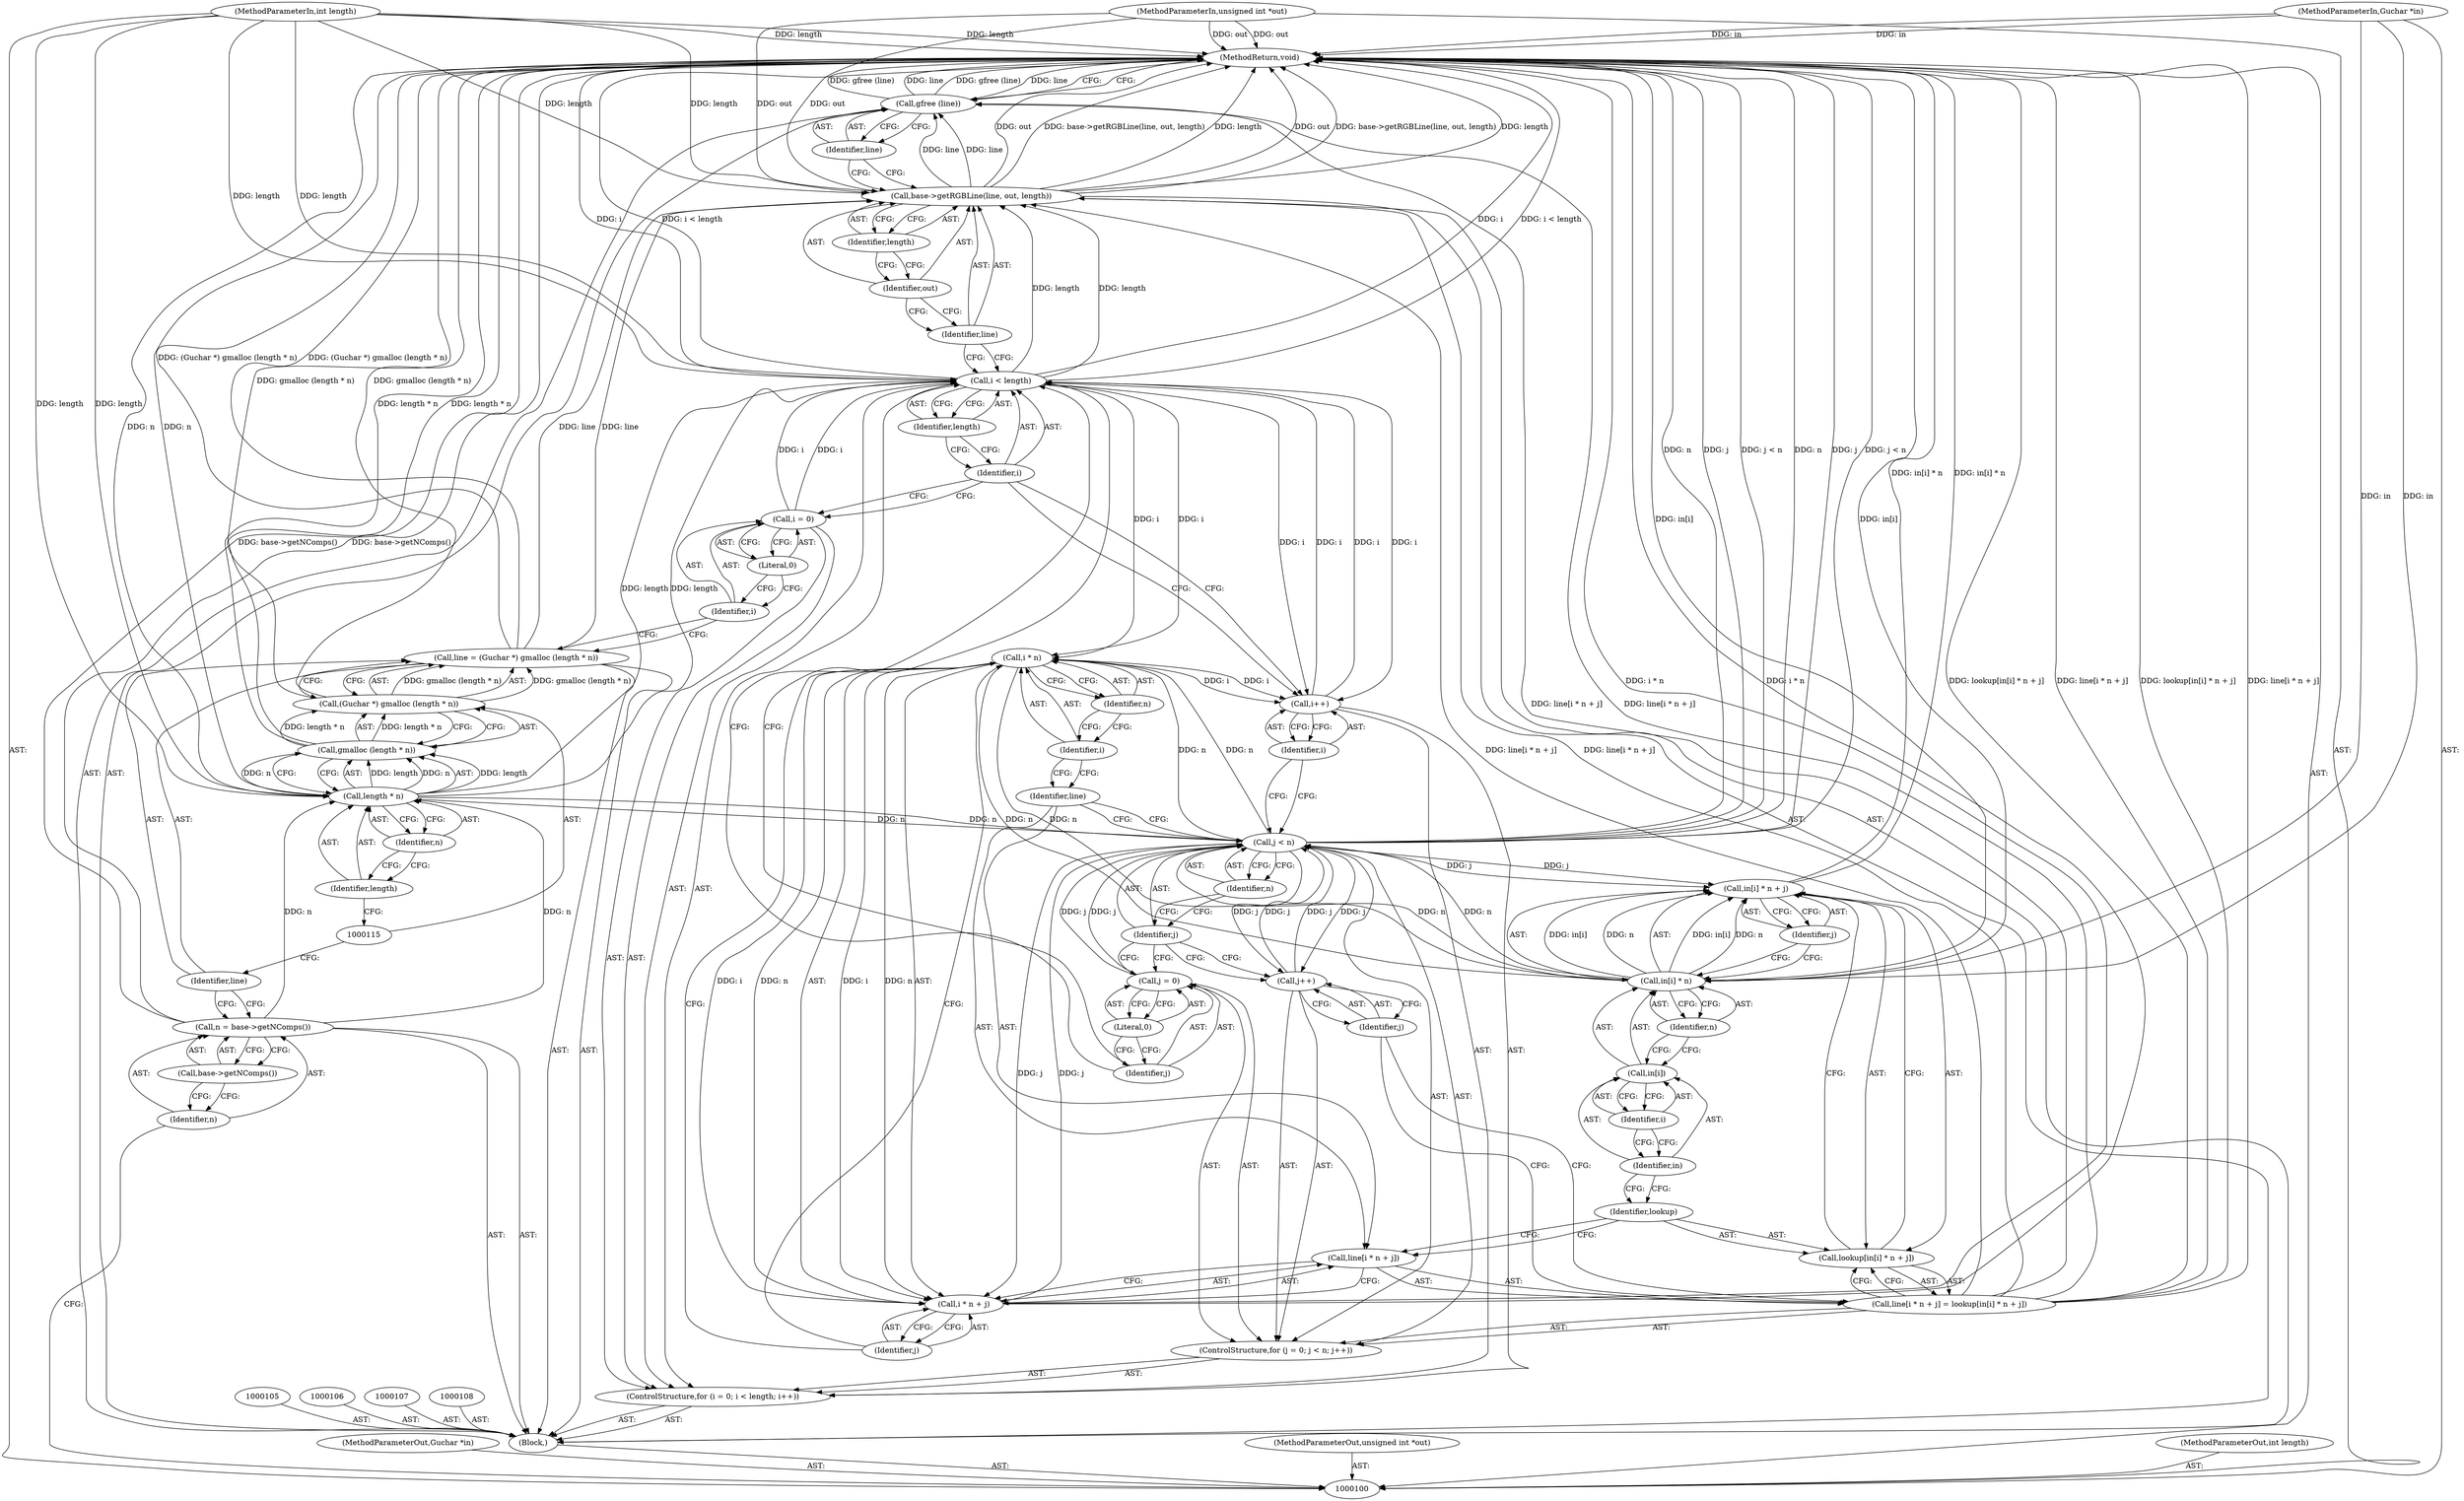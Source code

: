 digraph "1_poppler_7b2d314a61fd0e12f47c62996cb49ec0d1ba747a_6" {
"1000161" [label="(MethodReturn,void)"];
"1000101" [label="(MethodParameterIn,Guchar *in)"];
"1000219" [label="(MethodParameterOut,Guchar *in)"];
"1000102" [label="(MethodParameterIn,unsigned int *out)"];
"1000220" [label="(MethodParameterOut,unsigned int *out)"];
"1000103" [label="(MethodParameterIn,int length)"];
"1000221" [label="(MethodParameterOut,int length)"];
"1000104" [label="(Block,)"];
"1000156" [label="(Identifier,line)"];
"1000155" [label="(Call,base->getRGBLine(line, out, length))"];
"1000157" [label="(Identifier,out)"];
"1000158" [label="(Identifier,length)"];
"1000159" [label="(Call,gfree (line))"];
"1000160" [label="(Identifier,line)"];
"1000109" [label="(Call,n = base->getNComps())"];
"1000110" [label="(Identifier,n)"];
"1000111" [label="(Call,base->getNComps())"];
"1000112" [label="(Call,line = (Guchar *) gmalloc (length * n))"];
"1000113" [label="(Identifier,line)"];
"1000116" [label="(Call,gmalloc (length * n))"];
"1000117" [label="(Call,length * n)"];
"1000118" [label="(Identifier,length)"];
"1000119" [label="(Identifier,n)"];
"1000114" [label="(Call,(Guchar *) gmalloc (length * n))"];
"1000123" [label="(Literal,0)"];
"1000124" [label="(Call,i < length)"];
"1000125" [label="(Identifier,i)"];
"1000126" [label="(Identifier,length)"];
"1000127" [label="(Call,i++)"];
"1000128" [label="(Identifier,i)"];
"1000120" [label="(ControlStructure,for (i = 0; i < length; i++))"];
"1000121" [label="(Call,i = 0)"];
"1000122" [label="(Identifier,i)"];
"1000130" [label="(Call,j = 0)"];
"1000131" [label="(Identifier,j)"];
"1000132" [label="(Literal,0)"];
"1000133" [label="(Call,j < n)"];
"1000134" [label="(Identifier,j)"];
"1000135" [label="(Identifier,n)"];
"1000136" [label="(Call,j++)"];
"1000137" [label="(Identifier,j)"];
"1000129" [label="(ControlStructure,for (j = 0; j < n; j++))"];
"1000141" [label="(Call,i * n + j)"];
"1000142" [label="(Call,i * n)"];
"1000143" [label="(Identifier,i)"];
"1000144" [label="(Identifier,n)"];
"1000145" [label="(Identifier,j)"];
"1000146" [label="(Call,lookup[in[i] * n + j])"];
"1000147" [label="(Identifier,lookup)"];
"1000148" [label="(Call,in[i] * n + j)"];
"1000149" [label="(Call,in[i] * n)"];
"1000150" [label="(Call,in[i])"];
"1000151" [label="(Identifier,in)"];
"1000152" [label="(Identifier,i)"];
"1000153" [label="(Identifier,n)"];
"1000154" [label="(Identifier,j)"];
"1000138" [label="(Call,line[i * n + j] = lookup[in[i] * n + j])"];
"1000139" [label="(Call,line[i * n + j])"];
"1000140" [label="(Identifier,line)"];
"1000161" -> "1000100"  [label="AST: "];
"1000161" -> "1000159"  [label="CFG: "];
"1000141" -> "1000161"  [label="DDG: i * n"];
"1000124" -> "1000161"  [label="DDG: i"];
"1000124" -> "1000161"  [label="DDG: i < length"];
"1000155" -> "1000161"  [label="DDG: out"];
"1000155" -> "1000161"  [label="DDG: base->getRGBLine(line, out, length)"];
"1000155" -> "1000161"  [label="DDG: length"];
"1000149" -> "1000161"  [label="DDG: in[i]"];
"1000117" -> "1000161"  [label="DDG: n"];
"1000138" -> "1000161"  [label="DDG: lookup[in[i] * n + j]"];
"1000138" -> "1000161"  [label="DDG: line[i * n + j]"];
"1000159" -> "1000161"  [label="DDG: gfree (line)"];
"1000159" -> "1000161"  [label="DDG: line"];
"1000116" -> "1000161"  [label="DDG: length * n"];
"1000112" -> "1000161"  [label="DDG: (Guchar *) gmalloc (length * n)"];
"1000133" -> "1000161"  [label="DDG: j"];
"1000133" -> "1000161"  [label="DDG: j < n"];
"1000133" -> "1000161"  [label="DDG: n"];
"1000103" -> "1000161"  [label="DDG: length"];
"1000148" -> "1000161"  [label="DDG: in[i] * n"];
"1000102" -> "1000161"  [label="DDG: out"];
"1000101" -> "1000161"  [label="DDG: in"];
"1000109" -> "1000161"  [label="DDG: base->getNComps()"];
"1000114" -> "1000161"  [label="DDG: gmalloc (length * n)"];
"1000101" -> "1000100"  [label="AST: "];
"1000101" -> "1000161"  [label="DDG: in"];
"1000101" -> "1000149"  [label="DDG: in"];
"1000219" -> "1000100"  [label="AST: "];
"1000102" -> "1000100"  [label="AST: "];
"1000102" -> "1000161"  [label="DDG: out"];
"1000102" -> "1000155"  [label="DDG: out"];
"1000220" -> "1000100"  [label="AST: "];
"1000103" -> "1000100"  [label="AST: "];
"1000103" -> "1000161"  [label="DDG: length"];
"1000103" -> "1000117"  [label="DDG: length"];
"1000103" -> "1000124"  [label="DDG: length"];
"1000103" -> "1000155"  [label="DDG: length"];
"1000221" -> "1000100"  [label="AST: "];
"1000104" -> "1000100"  [label="AST: "];
"1000105" -> "1000104"  [label="AST: "];
"1000106" -> "1000104"  [label="AST: "];
"1000107" -> "1000104"  [label="AST: "];
"1000108" -> "1000104"  [label="AST: "];
"1000109" -> "1000104"  [label="AST: "];
"1000112" -> "1000104"  [label="AST: "];
"1000120" -> "1000104"  [label="AST: "];
"1000155" -> "1000104"  [label="AST: "];
"1000159" -> "1000104"  [label="AST: "];
"1000156" -> "1000155"  [label="AST: "];
"1000156" -> "1000124"  [label="CFG: "];
"1000157" -> "1000156"  [label="CFG: "];
"1000155" -> "1000104"  [label="AST: "];
"1000155" -> "1000158"  [label="CFG: "];
"1000156" -> "1000155"  [label="AST: "];
"1000157" -> "1000155"  [label="AST: "];
"1000158" -> "1000155"  [label="AST: "];
"1000160" -> "1000155"  [label="CFG: "];
"1000155" -> "1000161"  [label="DDG: out"];
"1000155" -> "1000161"  [label="DDG: base->getRGBLine(line, out, length)"];
"1000155" -> "1000161"  [label="DDG: length"];
"1000138" -> "1000155"  [label="DDG: line[i * n + j]"];
"1000112" -> "1000155"  [label="DDG: line"];
"1000102" -> "1000155"  [label="DDG: out"];
"1000124" -> "1000155"  [label="DDG: length"];
"1000103" -> "1000155"  [label="DDG: length"];
"1000155" -> "1000159"  [label="DDG: line"];
"1000157" -> "1000155"  [label="AST: "];
"1000157" -> "1000156"  [label="CFG: "];
"1000158" -> "1000157"  [label="CFG: "];
"1000158" -> "1000155"  [label="AST: "];
"1000158" -> "1000157"  [label="CFG: "];
"1000155" -> "1000158"  [label="CFG: "];
"1000159" -> "1000104"  [label="AST: "];
"1000159" -> "1000160"  [label="CFG: "];
"1000160" -> "1000159"  [label="AST: "];
"1000161" -> "1000159"  [label="CFG: "];
"1000159" -> "1000161"  [label="DDG: gfree (line)"];
"1000159" -> "1000161"  [label="DDG: line"];
"1000138" -> "1000159"  [label="DDG: line[i * n + j]"];
"1000155" -> "1000159"  [label="DDG: line"];
"1000160" -> "1000159"  [label="AST: "];
"1000160" -> "1000155"  [label="CFG: "];
"1000159" -> "1000160"  [label="CFG: "];
"1000109" -> "1000104"  [label="AST: "];
"1000109" -> "1000111"  [label="CFG: "];
"1000110" -> "1000109"  [label="AST: "];
"1000111" -> "1000109"  [label="AST: "];
"1000113" -> "1000109"  [label="CFG: "];
"1000109" -> "1000161"  [label="DDG: base->getNComps()"];
"1000109" -> "1000117"  [label="DDG: n"];
"1000110" -> "1000109"  [label="AST: "];
"1000110" -> "1000100"  [label="CFG: "];
"1000111" -> "1000110"  [label="CFG: "];
"1000111" -> "1000109"  [label="AST: "];
"1000111" -> "1000110"  [label="CFG: "];
"1000109" -> "1000111"  [label="CFG: "];
"1000112" -> "1000104"  [label="AST: "];
"1000112" -> "1000114"  [label="CFG: "];
"1000113" -> "1000112"  [label="AST: "];
"1000114" -> "1000112"  [label="AST: "];
"1000122" -> "1000112"  [label="CFG: "];
"1000112" -> "1000161"  [label="DDG: (Guchar *) gmalloc (length * n)"];
"1000114" -> "1000112"  [label="DDG: gmalloc (length * n)"];
"1000112" -> "1000155"  [label="DDG: line"];
"1000113" -> "1000112"  [label="AST: "];
"1000113" -> "1000109"  [label="CFG: "];
"1000115" -> "1000113"  [label="CFG: "];
"1000116" -> "1000114"  [label="AST: "];
"1000116" -> "1000117"  [label="CFG: "];
"1000117" -> "1000116"  [label="AST: "];
"1000114" -> "1000116"  [label="CFG: "];
"1000116" -> "1000161"  [label="DDG: length * n"];
"1000116" -> "1000114"  [label="DDG: length * n"];
"1000117" -> "1000116"  [label="DDG: length"];
"1000117" -> "1000116"  [label="DDG: n"];
"1000117" -> "1000116"  [label="AST: "];
"1000117" -> "1000119"  [label="CFG: "];
"1000118" -> "1000117"  [label="AST: "];
"1000119" -> "1000117"  [label="AST: "];
"1000116" -> "1000117"  [label="CFG: "];
"1000117" -> "1000161"  [label="DDG: n"];
"1000117" -> "1000116"  [label="DDG: length"];
"1000117" -> "1000116"  [label="DDG: n"];
"1000103" -> "1000117"  [label="DDG: length"];
"1000109" -> "1000117"  [label="DDG: n"];
"1000117" -> "1000124"  [label="DDG: length"];
"1000117" -> "1000133"  [label="DDG: n"];
"1000118" -> "1000117"  [label="AST: "];
"1000118" -> "1000115"  [label="CFG: "];
"1000119" -> "1000118"  [label="CFG: "];
"1000119" -> "1000117"  [label="AST: "];
"1000119" -> "1000118"  [label="CFG: "];
"1000117" -> "1000119"  [label="CFG: "];
"1000114" -> "1000112"  [label="AST: "];
"1000114" -> "1000116"  [label="CFG: "];
"1000115" -> "1000114"  [label="AST: "];
"1000116" -> "1000114"  [label="AST: "];
"1000112" -> "1000114"  [label="CFG: "];
"1000114" -> "1000161"  [label="DDG: gmalloc (length * n)"];
"1000114" -> "1000112"  [label="DDG: gmalloc (length * n)"];
"1000116" -> "1000114"  [label="DDG: length * n"];
"1000123" -> "1000121"  [label="AST: "];
"1000123" -> "1000122"  [label="CFG: "];
"1000121" -> "1000123"  [label="CFG: "];
"1000124" -> "1000120"  [label="AST: "];
"1000124" -> "1000126"  [label="CFG: "];
"1000125" -> "1000124"  [label="AST: "];
"1000126" -> "1000124"  [label="AST: "];
"1000131" -> "1000124"  [label="CFG: "];
"1000156" -> "1000124"  [label="CFG: "];
"1000124" -> "1000161"  [label="DDG: i"];
"1000124" -> "1000161"  [label="DDG: i < length"];
"1000121" -> "1000124"  [label="DDG: i"];
"1000127" -> "1000124"  [label="DDG: i"];
"1000117" -> "1000124"  [label="DDG: length"];
"1000103" -> "1000124"  [label="DDG: length"];
"1000124" -> "1000127"  [label="DDG: i"];
"1000124" -> "1000142"  [label="DDG: i"];
"1000124" -> "1000155"  [label="DDG: length"];
"1000125" -> "1000124"  [label="AST: "];
"1000125" -> "1000121"  [label="CFG: "];
"1000125" -> "1000127"  [label="CFG: "];
"1000126" -> "1000125"  [label="CFG: "];
"1000126" -> "1000124"  [label="AST: "];
"1000126" -> "1000125"  [label="CFG: "];
"1000124" -> "1000126"  [label="CFG: "];
"1000127" -> "1000120"  [label="AST: "];
"1000127" -> "1000128"  [label="CFG: "];
"1000128" -> "1000127"  [label="AST: "];
"1000125" -> "1000127"  [label="CFG: "];
"1000127" -> "1000124"  [label="DDG: i"];
"1000124" -> "1000127"  [label="DDG: i"];
"1000142" -> "1000127"  [label="DDG: i"];
"1000128" -> "1000127"  [label="AST: "];
"1000128" -> "1000133"  [label="CFG: "];
"1000127" -> "1000128"  [label="CFG: "];
"1000120" -> "1000104"  [label="AST: "];
"1000121" -> "1000120"  [label="AST: "];
"1000124" -> "1000120"  [label="AST: "];
"1000127" -> "1000120"  [label="AST: "];
"1000129" -> "1000120"  [label="AST: "];
"1000121" -> "1000120"  [label="AST: "];
"1000121" -> "1000123"  [label="CFG: "];
"1000122" -> "1000121"  [label="AST: "];
"1000123" -> "1000121"  [label="AST: "];
"1000125" -> "1000121"  [label="CFG: "];
"1000121" -> "1000124"  [label="DDG: i"];
"1000122" -> "1000121"  [label="AST: "];
"1000122" -> "1000112"  [label="CFG: "];
"1000123" -> "1000122"  [label="CFG: "];
"1000130" -> "1000129"  [label="AST: "];
"1000130" -> "1000132"  [label="CFG: "];
"1000131" -> "1000130"  [label="AST: "];
"1000132" -> "1000130"  [label="AST: "];
"1000134" -> "1000130"  [label="CFG: "];
"1000130" -> "1000133"  [label="DDG: j"];
"1000131" -> "1000130"  [label="AST: "];
"1000131" -> "1000124"  [label="CFG: "];
"1000132" -> "1000131"  [label="CFG: "];
"1000132" -> "1000130"  [label="AST: "];
"1000132" -> "1000131"  [label="CFG: "];
"1000130" -> "1000132"  [label="CFG: "];
"1000133" -> "1000129"  [label="AST: "];
"1000133" -> "1000135"  [label="CFG: "];
"1000134" -> "1000133"  [label="AST: "];
"1000135" -> "1000133"  [label="AST: "];
"1000140" -> "1000133"  [label="CFG: "];
"1000128" -> "1000133"  [label="CFG: "];
"1000133" -> "1000161"  [label="DDG: j"];
"1000133" -> "1000161"  [label="DDG: j < n"];
"1000133" -> "1000161"  [label="DDG: n"];
"1000136" -> "1000133"  [label="DDG: j"];
"1000130" -> "1000133"  [label="DDG: j"];
"1000149" -> "1000133"  [label="DDG: n"];
"1000117" -> "1000133"  [label="DDG: n"];
"1000133" -> "1000136"  [label="DDG: j"];
"1000133" -> "1000142"  [label="DDG: n"];
"1000133" -> "1000141"  [label="DDG: j"];
"1000133" -> "1000148"  [label="DDG: j"];
"1000134" -> "1000133"  [label="AST: "];
"1000134" -> "1000130"  [label="CFG: "];
"1000134" -> "1000136"  [label="CFG: "];
"1000135" -> "1000134"  [label="CFG: "];
"1000135" -> "1000133"  [label="AST: "];
"1000135" -> "1000134"  [label="CFG: "];
"1000133" -> "1000135"  [label="CFG: "];
"1000136" -> "1000129"  [label="AST: "];
"1000136" -> "1000137"  [label="CFG: "];
"1000137" -> "1000136"  [label="AST: "];
"1000134" -> "1000136"  [label="CFG: "];
"1000136" -> "1000133"  [label="DDG: j"];
"1000133" -> "1000136"  [label="DDG: j"];
"1000137" -> "1000136"  [label="AST: "];
"1000137" -> "1000138"  [label="CFG: "];
"1000136" -> "1000137"  [label="CFG: "];
"1000129" -> "1000120"  [label="AST: "];
"1000130" -> "1000129"  [label="AST: "];
"1000133" -> "1000129"  [label="AST: "];
"1000136" -> "1000129"  [label="AST: "];
"1000138" -> "1000129"  [label="AST: "];
"1000141" -> "1000139"  [label="AST: "];
"1000141" -> "1000145"  [label="CFG: "];
"1000142" -> "1000141"  [label="AST: "];
"1000145" -> "1000141"  [label="AST: "];
"1000139" -> "1000141"  [label="CFG: "];
"1000141" -> "1000161"  [label="DDG: i * n"];
"1000142" -> "1000141"  [label="DDG: i"];
"1000142" -> "1000141"  [label="DDG: n"];
"1000133" -> "1000141"  [label="DDG: j"];
"1000142" -> "1000141"  [label="AST: "];
"1000142" -> "1000144"  [label="CFG: "];
"1000143" -> "1000142"  [label="AST: "];
"1000144" -> "1000142"  [label="AST: "];
"1000145" -> "1000142"  [label="CFG: "];
"1000142" -> "1000127"  [label="DDG: i"];
"1000142" -> "1000141"  [label="DDG: i"];
"1000142" -> "1000141"  [label="DDG: n"];
"1000124" -> "1000142"  [label="DDG: i"];
"1000133" -> "1000142"  [label="DDG: n"];
"1000142" -> "1000149"  [label="DDG: n"];
"1000143" -> "1000142"  [label="AST: "];
"1000143" -> "1000140"  [label="CFG: "];
"1000144" -> "1000143"  [label="CFG: "];
"1000144" -> "1000142"  [label="AST: "];
"1000144" -> "1000143"  [label="CFG: "];
"1000142" -> "1000144"  [label="CFG: "];
"1000145" -> "1000141"  [label="AST: "];
"1000145" -> "1000142"  [label="CFG: "];
"1000141" -> "1000145"  [label="CFG: "];
"1000146" -> "1000138"  [label="AST: "];
"1000146" -> "1000148"  [label="CFG: "];
"1000147" -> "1000146"  [label="AST: "];
"1000148" -> "1000146"  [label="AST: "];
"1000138" -> "1000146"  [label="CFG: "];
"1000147" -> "1000146"  [label="AST: "];
"1000147" -> "1000139"  [label="CFG: "];
"1000151" -> "1000147"  [label="CFG: "];
"1000148" -> "1000146"  [label="AST: "];
"1000148" -> "1000154"  [label="CFG: "];
"1000149" -> "1000148"  [label="AST: "];
"1000154" -> "1000148"  [label="AST: "];
"1000146" -> "1000148"  [label="CFG: "];
"1000148" -> "1000161"  [label="DDG: in[i] * n"];
"1000149" -> "1000148"  [label="DDG: in[i]"];
"1000149" -> "1000148"  [label="DDG: n"];
"1000133" -> "1000148"  [label="DDG: j"];
"1000149" -> "1000148"  [label="AST: "];
"1000149" -> "1000153"  [label="CFG: "];
"1000150" -> "1000149"  [label="AST: "];
"1000153" -> "1000149"  [label="AST: "];
"1000154" -> "1000149"  [label="CFG: "];
"1000149" -> "1000161"  [label="DDG: in[i]"];
"1000149" -> "1000133"  [label="DDG: n"];
"1000149" -> "1000148"  [label="DDG: in[i]"];
"1000149" -> "1000148"  [label="DDG: n"];
"1000101" -> "1000149"  [label="DDG: in"];
"1000142" -> "1000149"  [label="DDG: n"];
"1000150" -> "1000149"  [label="AST: "];
"1000150" -> "1000152"  [label="CFG: "];
"1000151" -> "1000150"  [label="AST: "];
"1000152" -> "1000150"  [label="AST: "];
"1000153" -> "1000150"  [label="CFG: "];
"1000151" -> "1000150"  [label="AST: "];
"1000151" -> "1000147"  [label="CFG: "];
"1000152" -> "1000151"  [label="CFG: "];
"1000152" -> "1000150"  [label="AST: "];
"1000152" -> "1000151"  [label="CFG: "];
"1000150" -> "1000152"  [label="CFG: "];
"1000153" -> "1000149"  [label="AST: "];
"1000153" -> "1000150"  [label="CFG: "];
"1000149" -> "1000153"  [label="CFG: "];
"1000154" -> "1000148"  [label="AST: "];
"1000154" -> "1000149"  [label="CFG: "];
"1000148" -> "1000154"  [label="CFG: "];
"1000138" -> "1000129"  [label="AST: "];
"1000138" -> "1000146"  [label="CFG: "];
"1000139" -> "1000138"  [label="AST: "];
"1000146" -> "1000138"  [label="AST: "];
"1000137" -> "1000138"  [label="CFG: "];
"1000138" -> "1000161"  [label="DDG: lookup[in[i] * n + j]"];
"1000138" -> "1000161"  [label="DDG: line[i * n + j]"];
"1000138" -> "1000155"  [label="DDG: line[i * n + j]"];
"1000138" -> "1000159"  [label="DDG: line[i * n + j]"];
"1000139" -> "1000138"  [label="AST: "];
"1000139" -> "1000141"  [label="CFG: "];
"1000140" -> "1000139"  [label="AST: "];
"1000141" -> "1000139"  [label="AST: "];
"1000147" -> "1000139"  [label="CFG: "];
"1000140" -> "1000139"  [label="AST: "];
"1000140" -> "1000133"  [label="CFG: "];
"1000143" -> "1000140"  [label="CFG: "];
}
